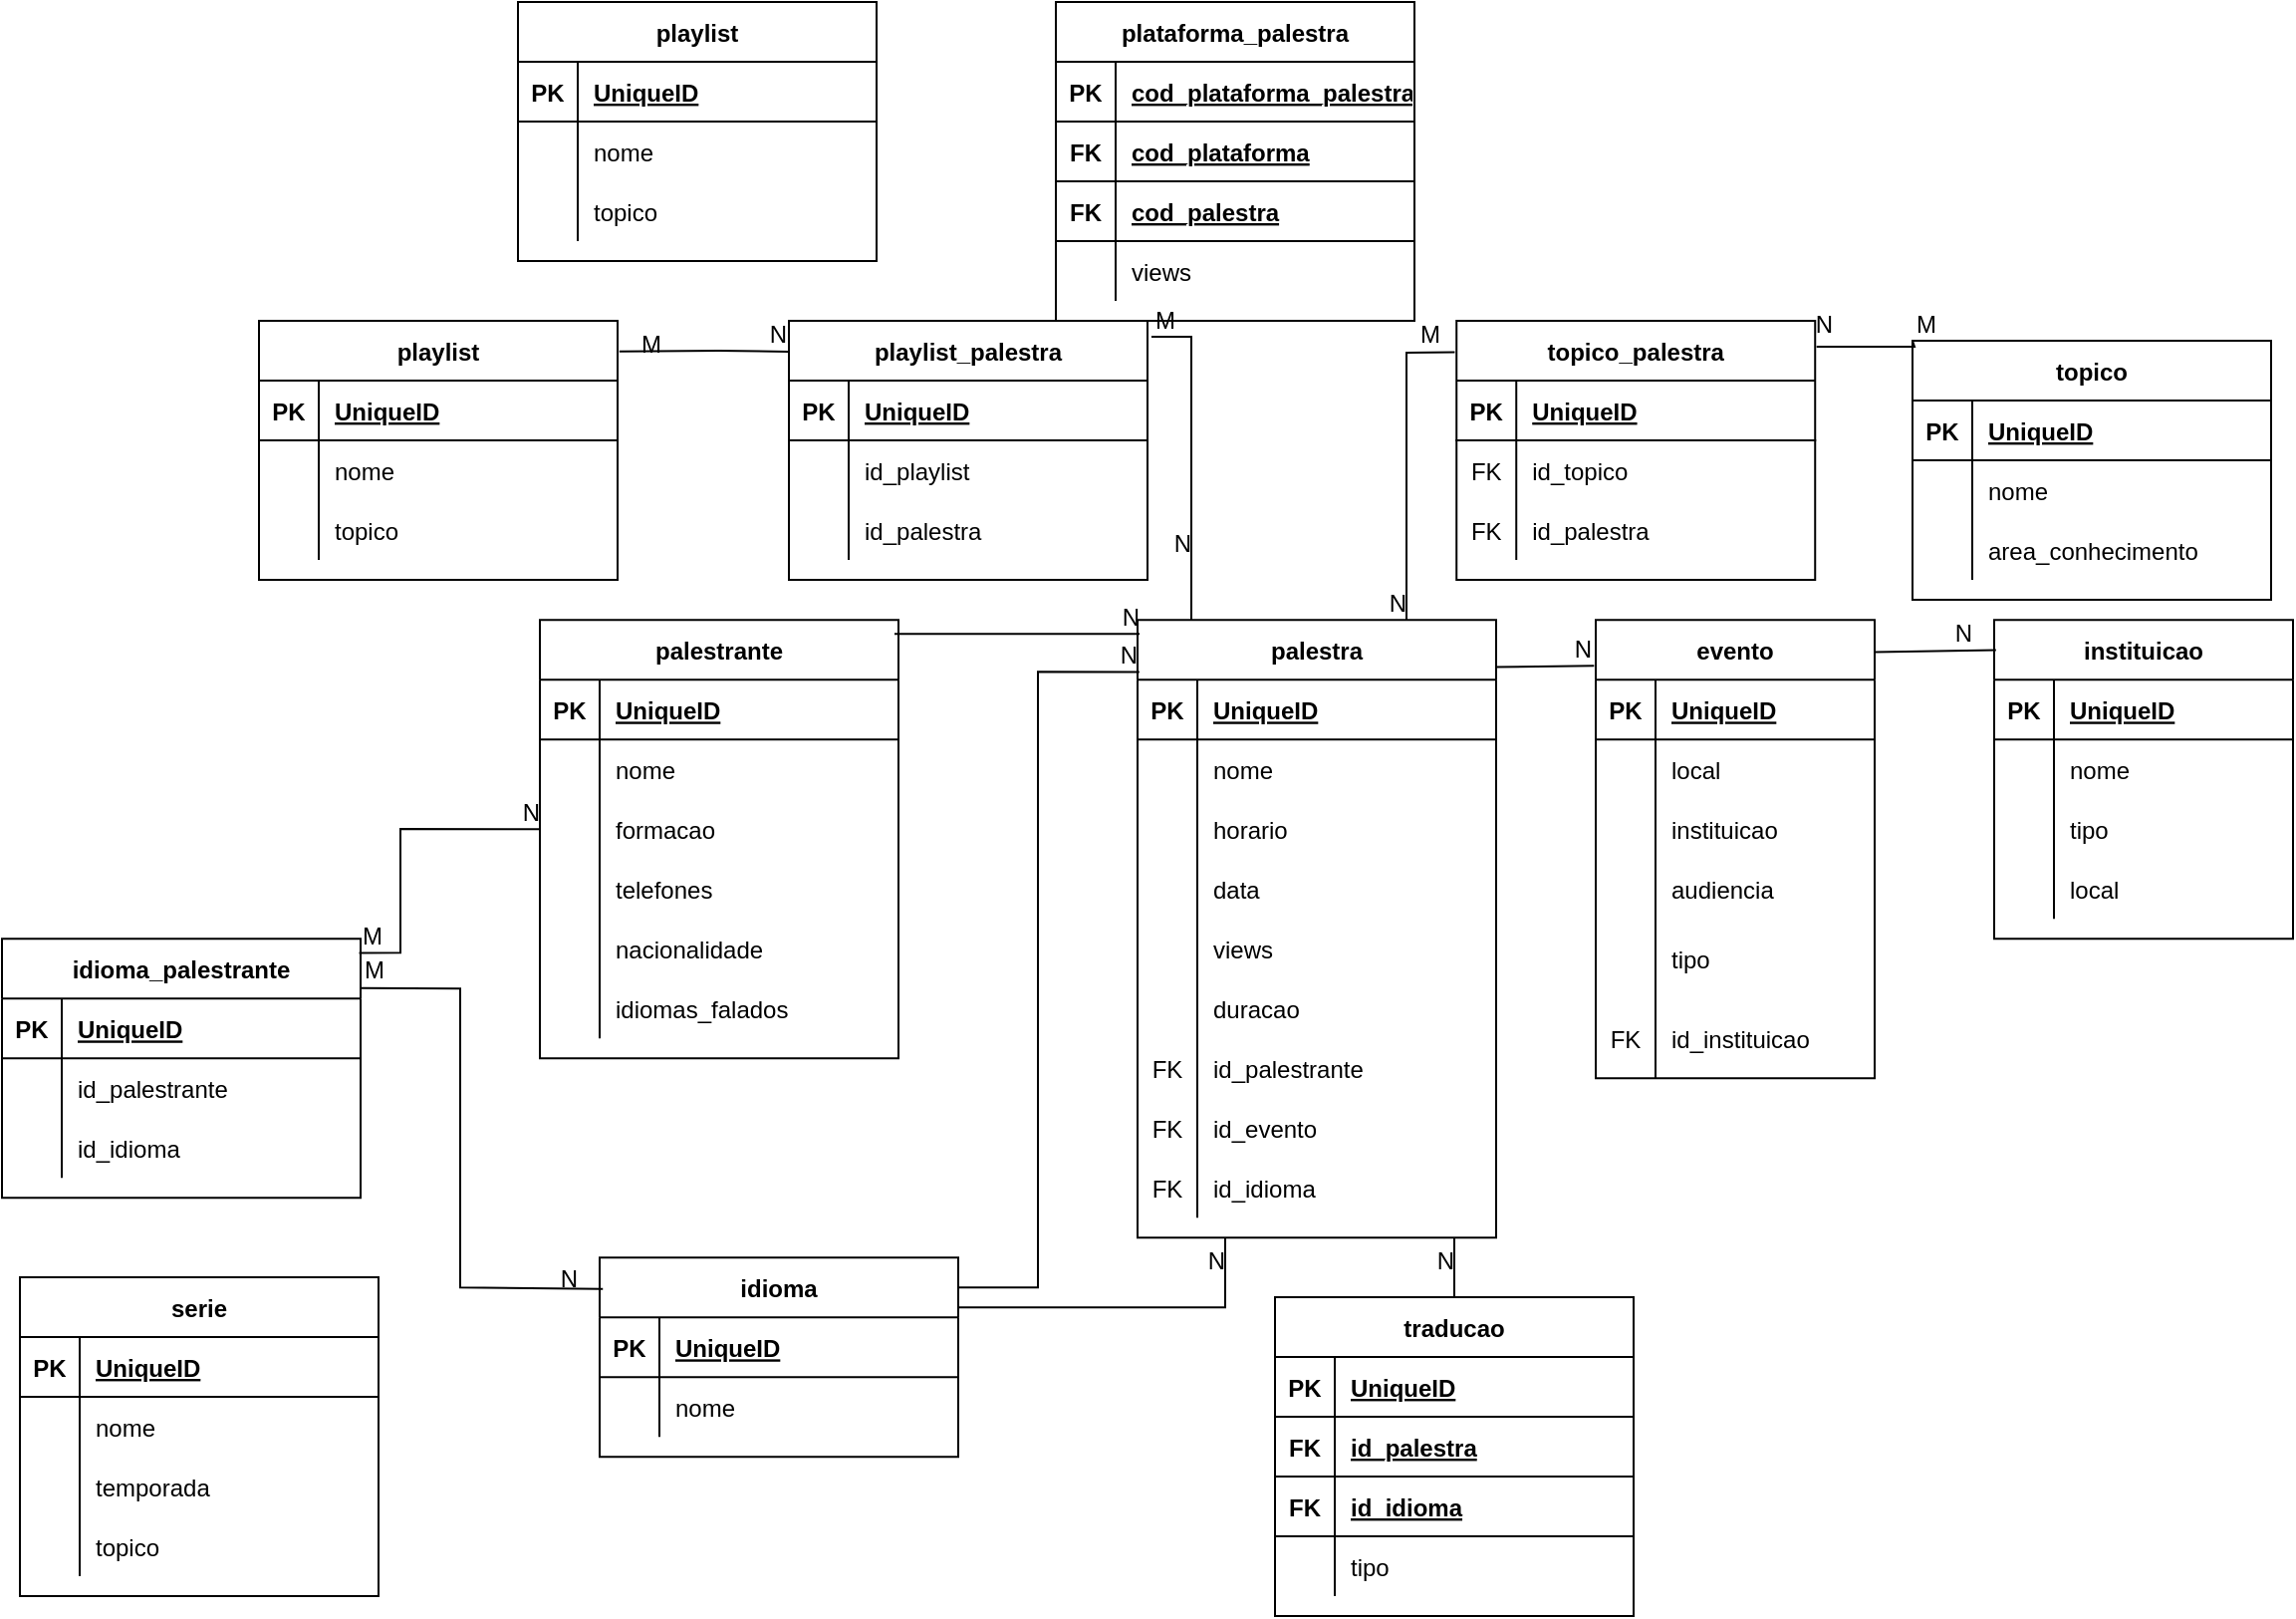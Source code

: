 <mxfile version="15.2.7" type="device"><diagram id="vSICmvWyacOrNx_VkCDZ" name="Página-1"><mxGraphModel dx="2422" dy="510" grid="1" gridSize="10" guides="1" tooltips="1" connect="1" arrows="1" fold="1" page="1" pageScale="1" pageWidth="1169" pageHeight="827" math="0" shadow="0"><root><mxCell id="0"/><mxCell id="1" parent="0"/><mxCell id="yqUSgSe2Fn3IE45t_WCM-1" value="palestra" style="shape=table;startSize=30;container=1;collapsible=1;childLayout=tableLayout;fixedRows=1;rowLines=0;fontStyle=1;align=center;resizeLast=1;" parent="1" vertex="1"><mxGeometry x="-589" y="310.18" width="180" height="310" as="geometry"/></mxCell><mxCell id="yqUSgSe2Fn3IE45t_WCM-2" value="" style="shape=partialRectangle;collapsible=0;dropTarget=0;pointerEvents=0;fillColor=none;top=0;left=0;bottom=1;right=0;points=[[0,0.5],[1,0.5]];portConstraint=eastwest;" parent="yqUSgSe2Fn3IE45t_WCM-1" vertex="1"><mxGeometry y="30" width="180" height="30" as="geometry"/></mxCell><mxCell id="yqUSgSe2Fn3IE45t_WCM-3" value="PK" style="shape=partialRectangle;connectable=0;fillColor=none;top=0;left=0;bottom=0;right=0;fontStyle=1;overflow=hidden;" parent="yqUSgSe2Fn3IE45t_WCM-2" vertex="1"><mxGeometry width="30" height="30" as="geometry"/></mxCell><mxCell id="yqUSgSe2Fn3IE45t_WCM-4" value="UniqueID" style="shape=partialRectangle;connectable=0;fillColor=none;top=0;left=0;bottom=0;right=0;align=left;spacingLeft=6;fontStyle=5;overflow=hidden;" parent="yqUSgSe2Fn3IE45t_WCM-2" vertex="1"><mxGeometry x="30" width="150" height="30" as="geometry"/></mxCell><mxCell id="yqUSgSe2Fn3IE45t_WCM-5" value="" style="shape=partialRectangle;collapsible=0;dropTarget=0;pointerEvents=0;fillColor=none;top=0;left=0;bottom=0;right=0;points=[[0,0.5],[1,0.5]];portConstraint=eastwest;" parent="yqUSgSe2Fn3IE45t_WCM-1" vertex="1"><mxGeometry y="60" width="180" height="30" as="geometry"/></mxCell><mxCell id="yqUSgSe2Fn3IE45t_WCM-6" value="" style="shape=partialRectangle;connectable=0;fillColor=none;top=0;left=0;bottom=0;right=0;editable=1;overflow=hidden;" parent="yqUSgSe2Fn3IE45t_WCM-5" vertex="1"><mxGeometry width="30" height="30" as="geometry"/></mxCell><mxCell id="yqUSgSe2Fn3IE45t_WCM-7" value="nome" style="shape=partialRectangle;connectable=0;fillColor=none;top=0;left=0;bottom=0;right=0;align=left;spacingLeft=6;overflow=hidden;" parent="yqUSgSe2Fn3IE45t_WCM-5" vertex="1"><mxGeometry x="30" width="150" height="30" as="geometry"/></mxCell><mxCell id="yqUSgSe2Fn3IE45t_WCM-8" value="" style="shape=partialRectangle;collapsible=0;dropTarget=0;pointerEvents=0;fillColor=none;top=0;left=0;bottom=0;right=0;points=[[0,0.5],[1,0.5]];portConstraint=eastwest;" parent="yqUSgSe2Fn3IE45t_WCM-1" vertex="1"><mxGeometry y="90" width="180" height="30" as="geometry"/></mxCell><mxCell id="yqUSgSe2Fn3IE45t_WCM-9" value="" style="shape=partialRectangle;connectable=0;fillColor=none;top=0;left=0;bottom=0;right=0;editable=1;overflow=hidden;" parent="yqUSgSe2Fn3IE45t_WCM-8" vertex="1"><mxGeometry width="30" height="30" as="geometry"/></mxCell><mxCell id="yqUSgSe2Fn3IE45t_WCM-10" value="horario" style="shape=partialRectangle;connectable=0;fillColor=none;top=0;left=0;bottom=0;right=0;align=left;spacingLeft=6;overflow=hidden;" parent="yqUSgSe2Fn3IE45t_WCM-8" vertex="1"><mxGeometry x="30" width="150" height="30" as="geometry"/></mxCell><mxCell id="yqUSgSe2Fn3IE45t_WCM-11" value="" style="shape=partialRectangle;collapsible=0;dropTarget=0;pointerEvents=0;fillColor=none;top=0;left=0;bottom=0;right=0;points=[[0,0.5],[1,0.5]];portConstraint=eastwest;" parent="yqUSgSe2Fn3IE45t_WCM-1" vertex="1"><mxGeometry y="120" width="180" height="30" as="geometry"/></mxCell><mxCell id="yqUSgSe2Fn3IE45t_WCM-12" value="" style="shape=partialRectangle;connectable=0;fillColor=none;top=0;left=0;bottom=0;right=0;editable=1;overflow=hidden;" parent="yqUSgSe2Fn3IE45t_WCM-11" vertex="1"><mxGeometry width="30" height="30" as="geometry"/></mxCell><mxCell id="yqUSgSe2Fn3IE45t_WCM-13" value="data" style="shape=partialRectangle;connectable=0;fillColor=none;top=0;left=0;bottom=0;right=0;align=left;spacingLeft=6;overflow=hidden;" parent="yqUSgSe2Fn3IE45t_WCM-11" vertex="1"><mxGeometry x="30" width="150" height="30" as="geometry"/></mxCell><mxCell id="yqUSgSe2Fn3IE45t_WCM-14" value="" style="shape=partialRectangle;collapsible=0;dropTarget=0;pointerEvents=0;fillColor=none;top=0;left=0;bottom=0;right=0;points=[[0,0.5],[1,0.5]];portConstraint=eastwest;" parent="yqUSgSe2Fn3IE45t_WCM-1" vertex="1"><mxGeometry y="150" width="180" height="30" as="geometry"/></mxCell><mxCell id="yqUSgSe2Fn3IE45t_WCM-15" value="" style="shape=partialRectangle;connectable=0;fillColor=none;top=0;left=0;bottom=0;right=0;editable=1;overflow=hidden;" parent="yqUSgSe2Fn3IE45t_WCM-14" vertex="1"><mxGeometry width="30" height="30" as="geometry"/></mxCell><mxCell id="yqUSgSe2Fn3IE45t_WCM-16" value="views" style="shape=partialRectangle;connectable=0;fillColor=none;top=0;left=0;bottom=0;right=0;align=left;spacingLeft=6;overflow=hidden;" parent="yqUSgSe2Fn3IE45t_WCM-14" vertex="1"><mxGeometry x="30" width="150" height="30" as="geometry"/></mxCell><mxCell id="yqUSgSe2Fn3IE45t_WCM-17" value="" style="shape=partialRectangle;collapsible=0;dropTarget=0;pointerEvents=0;fillColor=none;top=0;left=0;bottom=0;right=0;points=[[0,0.5],[1,0.5]];portConstraint=eastwest;" parent="yqUSgSe2Fn3IE45t_WCM-1" vertex="1"><mxGeometry y="180" width="180" height="30" as="geometry"/></mxCell><mxCell id="yqUSgSe2Fn3IE45t_WCM-18" value="" style="shape=partialRectangle;connectable=0;fillColor=none;top=0;left=0;bottom=0;right=0;editable=1;overflow=hidden;" parent="yqUSgSe2Fn3IE45t_WCM-17" vertex="1"><mxGeometry width="30" height="30" as="geometry"/></mxCell><mxCell id="yqUSgSe2Fn3IE45t_WCM-19" value="duracao" style="shape=partialRectangle;connectable=0;fillColor=none;top=0;left=0;bottom=0;right=0;align=left;spacingLeft=6;overflow=hidden;" parent="yqUSgSe2Fn3IE45t_WCM-17" vertex="1"><mxGeometry x="30" width="150" height="30" as="geometry"/></mxCell><mxCell id="yqUSgSe2Fn3IE45t_WCM-20" value="" style="shape=partialRectangle;collapsible=0;dropTarget=0;pointerEvents=0;fillColor=none;top=0;left=0;bottom=0;right=0;points=[[0,0.5],[1,0.5]];portConstraint=eastwest;" parent="yqUSgSe2Fn3IE45t_WCM-1" vertex="1"><mxGeometry y="210" width="180" height="30" as="geometry"/></mxCell><mxCell id="yqUSgSe2Fn3IE45t_WCM-21" value="FK" style="shape=partialRectangle;connectable=0;fillColor=none;top=0;left=0;bottom=0;right=0;editable=1;overflow=hidden;" parent="yqUSgSe2Fn3IE45t_WCM-20" vertex="1"><mxGeometry width="30" height="30" as="geometry"/></mxCell><mxCell id="yqUSgSe2Fn3IE45t_WCM-22" value="id_palestrante" style="shape=partialRectangle;connectable=0;fillColor=none;top=0;left=0;bottom=0;right=0;align=left;spacingLeft=6;overflow=hidden;" parent="yqUSgSe2Fn3IE45t_WCM-20" vertex="1"><mxGeometry x="30" width="150" height="30" as="geometry"/></mxCell><mxCell id="yqUSgSe2Fn3IE45t_WCM-228" value="" style="shape=partialRectangle;collapsible=0;dropTarget=0;pointerEvents=0;fillColor=none;top=0;left=0;bottom=0;right=0;points=[[0,0.5],[1,0.5]];portConstraint=eastwest;" parent="yqUSgSe2Fn3IE45t_WCM-1" vertex="1"><mxGeometry y="240" width="180" height="30" as="geometry"/></mxCell><mxCell id="yqUSgSe2Fn3IE45t_WCM-229" value="FK" style="shape=partialRectangle;connectable=0;fillColor=none;top=0;left=0;bottom=0;right=0;editable=1;overflow=hidden;" parent="yqUSgSe2Fn3IE45t_WCM-228" vertex="1"><mxGeometry width="30" height="30" as="geometry"/></mxCell><mxCell id="yqUSgSe2Fn3IE45t_WCM-230" value="id_evento" style="shape=partialRectangle;connectable=0;fillColor=none;top=0;left=0;bottom=0;right=0;align=left;spacingLeft=6;overflow=hidden;" parent="yqUSgSe2Fn3IE45t_WCM-228" vertex="1"><mxGeometry x="30" width="150" height="30" as="geometry"/></mxCell><mxCell id="yqUSgSe2Fn3IE45t_WCM-254" value="" style="shape=partialRectangle;collapsible=0;dropTarget=0;pointerEvents=0;fillColor=none;top=0;left=0;bottom=0;right=0;points=[[0,0.5],[1,0.5]];portConstraint=eastwest;" parent="yqUSgSe2Fn3IE45t_WCM-1" vertex="1"><mxGeometry y="270" width="180" height="30" as="geometry"/></mxCell><mxCell id="yqUSgSe2Fn3IE45t_WCM-255" value="FK" style="shape=partialRectangle;connectable=0;fillColor=none;top=0;left=0;bottom=0;right=0;editable=1;overflow=hidden;" parent="yqUSgSe2Fn3IE45t_WCM-254" vertex="1"><mxGeometry width="30" height="30" as="geometry"/></mxCell><mxCell id="yqUSgSe2Fn3IE45t_WCM-256" value="id_idioma" style="shape=partialRectangle;connectable=0;fillColor=none;top=0;left=0;bottom=0;right=0;align=left;spacingLeft=6;overflow=hidden;" parent="yqUSgSe2Fn3IE45t_WCM-254" vertex="1"><mxGeometry x="30" width="150" height="30" as="geometry"/></mxCell><mxCell id="yqUSgSe2Fn3IE45t_WCM-49" value="evento" style="shape=table;startSize=30;container=1;collapsible=1;childLayout=tableLayout;fixedRows=1;rowLines=0;fontStyle=1;align=center;resizeLast=1;" parent="1" vertex="1"><mxGeometry x="-359" y="310.18" width="140" height="230" as="geometry"/></mxCell><mxCell id="yqUSgSe2Fn3IE45t_WCM-50" value="" style="shape=partialRectangle;collapsible=0;dropTarget=0;pointerEvents=0;fillColor=none;top=0;left=0;bottom=1;right=0;points=[[0,0.5],[1,0.5]];portConstraint=eastwest;" parent="yqUSgSe2Fn3IE45t_WCM-49" vertex="1"><mxGeometry y="30" width="140" height="30" as="geometry"/></mxCell><mxCell id="yqUSgSe2Fn3IE45t_WCM-51" value="PK" style="shape=partialRectangle;connectable=0;fillColor=none;top=0;left=0;bottom=0;right=0;fontStyle=1;overflow=hidden;" parent="yqUSgSe2Fn3IE45t_WCM-50" vertex="1"><mxGeometry width="30" height="30" as="geometry"/></mxCell><mxCell id="yqUSgSe2Fn3IE45t_WCM-52" value="UniqueID" style="shape=partialRectangle;connectable=0;fillColor=none;top=0;left=0;bottom=0;right=0;align=left;spacingLeft=6;fontStyle=5;overflow=hidden;" parent="yqUSgSe2Fn3IE45t_WCM-50" vertex="1"><mxGeometry x="30" width="110" height="30" as="geometry"/></mxCell><mxCell id="yqUSgSe2Fn3IE45t_WCM-53" value="" style="shape=partialRectangle;collapsible=0;dropTarget=0;pointerEvents=0;fillColor=none;top=0;left=0;bottom=0;right=0;points=[[0,0.5],[1,0.5]];portConstraint=eastwest;" parent="yqUSgSe2Fn3IE45t_WCM-49" vertex="1"><mxGeometry y="60" width="140" height="30" as="geometry"/></mxCell><mxCell id="yqUSgSe2Fn3IE45t_WCM-54" value="" style="shape=partialRectangle;connectable=0;fillColor=none;top=0;left=0;bottom=0;right=0;editable=1;overflow=hidden;" parent="yqUSgSe2Fn3IE45t_WCM-53" vertex="1"><mxGeometry width="30" height="30" as="geometry"/></mxCell><mxCell id="yqUSgSe2Fn3IE45t_WCM-55" value="local" style="shape=partialRectangle;connectable=0;fillColor=none;top=0;left=0;bottom=0;right=0;align=left;spacingLeft=6;overflow=hidden;" parent="yqUSgSe2Fn3IE45t_WCM-53" vertex="1"><mxGeometry x="30" width="110" height="30" as="geometry"/></mxCell><mxCell id="yqUSgSe2Fn3IE45t_WCM-56" value="" style="shape=partialRectangle;collapsible=0;dropTarget=0;pointerEvents=0;fillColor=none;top=0;left=0;bottom=0;right=0;points=[[0,0.5],[1,0.5]];portConstraint=eastwest;" parent="yqUSgSe2Fn3IE45t_WCM-49" vertex="1"><mxGeometry y="90" width="140" height="30" as="geometry"/></mxCell><mxCell id="yqUSgSe2Fn3IE45t_WCM-57" value="" style="shape=partialRectangle;connectable=0;fillColor=none;top=0;left=0;bottom=0;right=0;editable=1;overflow=hidden;" parent="yqUSgSe2Fn3IE45t_WCM-56" vertex="1"><mxGeometry width="30" height="30" as="geometry"/></mxCell><mxCell id="yqUSgSe2Fn3IE45t_WCM-58" value="instituicao" style="shape=partialRectangle;connectable=0;fillColor=none;top=0;left=0;bottom=0;right=0;align=left;spacingLeft=6;overflow=hidden;" parent="yqUSgSe2Fn3IE45t_WCM-56" vertex="1"><mxGeometry x="30" width="110" height="30" as="geometry"/></mxCell><mxCell id="yqUSgSe2Fn3IE45t_WCM-59" value="" style="shape=partialRectangle;collapsible=0;dropTarget=0;pointerEvents=0;fillColor=none;top=0;left=0;bottom=0;right=0;points=[[0,0.5],[1,0.5]];portConstraint=eastwest;" parent="yqUSgSe2Fn3IE45t_WCM-49" vertex="1"><mxGeometry y="120" width="140" height="30" as="geometry"/></mxCell><mxCell id="yqUSgSe2Fn3IE45t_WCM-60" value="" style="shape=partialRectangle;connectable=0;fillColor=none;top=0;left=0;bottom=0;right=0;editable=1;overflow=hidden;" parent="yqUSgSe2Fn3IE45t_WCM-59" vertex="1"><mxGeometry width="30" height="30" as="geometry"/></mxCell><mxCell id="yqUSgSe2Fn3IE45t_WCM-61" value="audiencia" style="shape=partialRectangle;connectable=0;fillColor=none;top=0;left=0;bottom=0;right=0;align=left;spacingLeft=6;overflow=hidden;" parent="yqUSgSe2Fn3IE45t_WCM-59" vertex="1"><mxGeometry x="30" width="110" height="30" as="geometry"/></mxCell><mxCell id="yqUSgSe2Fn3IE45t_WCM-62" value="" style="shape=partialRectangle;collapsible=0;dropTarget=0;pointerEvents=0;fillColor=none;top=0;left=0;bottom=0;right=0;points=[[0,0.5],[1,0.5]];portConstraint=eastwest;" parent="yqUSgSe2Fn3IE45t_WCM-49" vertex="1"><mxGeometry y="150" width="140" height="40" as="geometry"/></mxCell><mxCell id="yqUSgSe2Fn3IE45t_WCM-63" value="" style="shape=partialRectangle;connectable=0;fillColor=none;top=0;left=0;bottom=0;right=0;editable=1;overflow=hidden;" parent="yqUSgSe2Fn3IE45t_WCM-62" vertex="1"><mxGeometry width="30" height="40" as="geometry"/></mxCell><mxCell id="yqUSgSe2Fn3IE45t_WCM-64" value="tipo" style="shape=partialRectangle;connectable=0;fillColor=none;top=0;left=0;bottom=0;right=0;align=left;spacingLeft=6;overflow=hidden;" parent="yqUSgSe2Fn3IE45t_WCM-62" vertex="1"><mxGeometry x="30" width="110" height="40" as="geometry"/></mxCell><mxCell id="yqUSgSe2Fn3IE45t_WCM-231" value="" style="shape=partialRectangle;collapsible=0;dropTarget=0;pointerEvents=0;fillColor=none;top=0;left=0;bottom=0;right=0;points=[[0,0.5],[1,0.5]];portConstraint=eastwest;" parent="yqUSgSe2Fn3IE45t_WCM-49" vertex="1"><mxGeometry y="190" width="140" height="40" as="geometry"/></mxCell><mxCell id="yqUSgSe2Fn3IE45t_WCM-232" value="FK" style="shape=partialRectangle;connectable=0;fillColor=none;top=0;left=0;bottom=0;right=0;editable=1;overflow=hidden;" parent="yqUSgSe2Fn3IE45t_WCM-231" vertex="1"><mxGeometry width="30" height="40" as="geometry"/></mxCell><mxCell id="yqUSgSe2Fn3IE45t_WCM-233" value="id_instituicao" style="shape=partialRectangle;connectable=0;fillColor=none;top=0;left=0;bottom=0;right=0;align=left;spacingLeft=6;overflow=hidden;" parent="yqUSgSe2Fn3IE45t_WCM-231" vertex="1"><mxGeometry x="30" width="110" height="40" as="geometry"/></mxCell><mxCell id="yqUSgSe2Fn3IE45t_WCM-71" value="instituicao" style="shape=table;startSize=30;container=1;collapsible=1;childLayout=tableLayout;fixedRows=1;rowLines=0;fontStyle=1;align=center;resizeLast=1;" parent="1" vertex="1"><mxGeometry x="-159" y="310.18" width="150" height="160" as="geometry"/></mxCell><mxCell id="yqUSgSe2Fn3IE45t_WCM-72" value="" style="shape=partialRectangle;collapsible=0;dropTarget=0;pointerEvents=0;fillColor=none;top=0;left=0;bottom=1;right=0;points=[[0,0.5],[1,0.5]];portConstraint=eastwest;" parent="yqUSgSe2Fn3IE45t_WCM-71" vertex="1"><mxGeometry y="30" width="150" height="30" as="geometry"/></mxCell><mxCell id="yqUSgSe2Fn3IE45t_WCM-73" value="PK" style="shape=partialRectangle;connectable=0;fillColor=none;top=0;left=0;bottom=0;right=0;fontStyle=1;overflow=hidden;" parent="yqUSgSe2Fn3IE45t_WCM-72" vertex="1"><mxGeometry width="30" height="30" as="geometry"/></mxCell><mxCell id="yqUSgSe2Fn3IE45t_WCM-74" value="UniqueID" style="shape=partialRectangle;connectable=0;fillColor=none;top=0;left=0;bottom=0;right=0;align=left;spacingLeft=6;fontStyle=5;overflow=hidden;" parent="yqUSgSe2Fn3IE45t_WCM-72" vertex="1"><mxGeometry x="30" width="120" height="30" as="geometry"/></mxCell><mxCell id="yqUSgSe2Fn3IE45t_WCM-75" value="" style="shape=partialRectangle;collapsible=0;dropTarget=0;pointerEvents=0;fillColor=none;top=0;left=0;bottom=0;right=0;points=[[0,0.5],[1,0.5]];portConstraint=eastwest;" parent="yqUSgSe2Fn3IE45t_WCM-71" vertex="1"><mxGeometry y="60" width="150" height="30" as="geometry"/></mxCell><mxCell id="yqUSgSe2Fn3IE45t_WCM-76" value="" style="shape=partialRectangle;connectable=0;fillColor=none;top=0;left=0;bottom=0;right=0;editable=1;overflow=hidden;" parent="yqUSgSe2Fn3IE45t_WCM-75" vertex="1"><mxGeometry width="30" height="30" as="geometry"/></mxCell><mxCell id="yqUSgSe2Fn3IE45t_WCM-77" value="nome" style="shape=partialRectangle;connectable=0;fillColor=none;top=0;left=0;bottom=0;right=0;align=left;spacingLeft=6;overflow=hidden;" parent="yqUSgSe2Fn3IE45t_WCM-75" vertex="1"><mxGeometry x="30" width="120" height="30" as="geometry"/></mxCell><mxCell id="yqUSgSe2Fn3IE45t_WCM-78" value="" style="shape=partialRectangle;collapsible=0;dropTarget=0;pointerEvents=0;fillColor=none;top=0;left=0;bottom=0;right=0;points=[[0,0.5],[1,0.5]];portConstraint=eastwest;" parent="yqUSgSe2Fn3IE45t_WCM-71" vertex="1"><mxGeometry y="90" width="150" height="30" as="geometry"/></mxCell><mxCell id="yqUSgSe2Fn3IE45t_WCM-79" value="" style="shape=partialRectangle;connectable=0;fillColor=none;top=0;left=0;bottom=0;right=0;editable=1;overflow=hidden;" parent="yqUSgSe2Fn3IE45t_WCM-78" vertex="1"><mxGeometry width="30" height="30" as="geometry"/></mxCell><mxCell id="yqUSgSe2Fn3IE45t_WCM-80" value="tipo" style="shape=partialRectangle;connectable=0;fillColor=none;top=0;left=0;bottom=0;right=0;align=left;spacingLeft=6;overflow=hidden;" parent="yqUSgSe2Fn3IE45t_WCM-78" vertex="1"><mxGeometry x="30" width="120" height="30" as="geometry"/></mxCell><mxCell id="yqUSgSe2Fn3IE45t_WCM-81" value="" style="shape=partialRectangle;collapsible=0;dropTarget=0;pointerEvents=0;fillColor=none;top=0;left=0;bottom=0;right=0;points=[[0,0.5],[1,0.5]];portConstraint=eastwest;" parent="yqUSgSe2Fn3IE45t_WCM-71" vertex="1"><mxGeometry y="120" width="150" height="30" as="geometry"/></mxCell><mxCell id="yqUSgSe2Fn3IE45t_WCM-82" value="" style="shape=partialRectangle;connectable=0;fillColor=none;top=0;left=0;bottom=0;right=0;editable=1;overflow=hidden;" parent="yqUSgSe2Fn3IE45t_WCM-81" vertex="1"><mxGeometry width="30" height="30" as="geometry"/></mxCell><mxCell id="yqUSgSe2Fn3IE45t_WCM-83" value="local" style="shape=partialRectangle;connectable=0;fillColor=none;top=0;left=0;bottom=0;right=0;align=left;spacingLeft=6;overflow=hidden;" parent="yqUSgSe2Fn3IE45t_WCM-81" vertex="1"><mxGeometry x="30" width="120" height="30" as="geometry"/></mxCell><mxCell id="yqUSgSe2Fn3IE45t_WCM-87" value="topico" style="shape=table;startSize=30;container=1;collapsible=1;childLayout=tableLayout;fixedRows=1;rowLines=0;fontStyle=1;align=center;resizeLast=1;" parent="1" vertex="1"><mxGeometry x="-200" y="170" width="180" height="130" as="geometry"/></mxCell><mxCell id="yqUSgSe2Fn3IE45t_WCM-88" value="" style="shape=partialRectangle;collapsible=0;dropTarget=0;pointerEvents=0;fillColor=none;top=0;left=0;bottom=1;right=0;points=[[0,0.5],[1,0.5]];portConstraint=eastwest;" parent="yqUSgSe2Fn3IE45t_WCM-87" vertex="1"><mxGeometry y="30" width="180" height="30" as="geometry"/></mxCell><mxCell id="yqUSgSe2Fn3IE45t_WCM-89" value="PK" style="shape=partialRectangle;connectable=0;fillColor=none;top=0;left=0;bottom=0;right=0;fontStyle=1;overflow=hidden;" parent="yqUSgSe2Fn3IE45t_WCM-88" vertex="1"><mxGeometry width="30" height="30" as="geometry"/></mxCell><mxCell id="yqUSgSe2Fn3IE45t_WCM-90" value="UniqueID" style="shape=partialRectangle;connectable=0;fillColor=none;top=0;left=0;bottom=0;right=0;align=left;spacingLeft=6;fontStyle=5;overflow=hidden;" parent="yqUSgSe2Fn3IE45t_WCM-88" vertex="1"><mxGeometry x="30" width="150" height="30" as="geometry"/></mxCell><mxCell id="yqUSgSe2Fn3IE45t_WCM-91" value="" style="shape=partialRectangle;collapsible=0;dropTarget=0;pointerEvents=0;fillColor=none;top=0;left=0;bottom=0;right=0;points=[[0,0.5],[1,0.5]];portConstraint=eastwest;" parent="yqUSgSe2Fn3IE45t_WCM-87" vertex="1"><mxGeometry y="60" width="180" height="30" as="geometry"/></mxCell><mxCell id="yqUSgSe2Fn3IE45t_WCM-92" value="" style="shape=partialRectangle;connectable=0;fillColor=none;top=0;left=0;bottom=0;right=0;editable=1;overflow=hidden;" parent="yqUSgSe2Fn3IE45t_WCM-91" vertex="1"><mxGeometry width="30" height="30" as="geometry"/></mxCell><mxCell id="yqUSgSe2Fn3IE45t_WCM-93" value="nome" style="shape=partialRectangle;connectable=0;fillColor=none;top=0;left=0;bottom=0;right=0;align=left;spacingLeft=6;overflow=hidden;" parent="yqUSgSe2Fn3IE45t_WCM-91" vertex="1"><mxGeometry x="30" width="150" height="30" as="geometry"/></mxCell><mxCell id="yqUSgSe2Fn3IE45t_WCM-94" value="" style="shape=partialRectangle;collapsible=0;dropTarget=0;pointerEvents=0;fillColor=none;top=0;left=0;bottom=0;right=0;points=[[0,0.5],[1,0.5]];portConstraint=eastwest;" parent="yqUSgSe2Fn3IE45t_WCM-87" vertex="1"><mxGeometry y="90" width="180" height="30" as="geometry"/></mxCell><mxCell id="yqUSgSe2Fn3IE45t_WCM-95" value="" style="shape=partialRectangle;connectable=0;fillColor=none;top=0;left=0;bottom=0;right=0;editable=1;overflow=hidden;" parent="yqUSgSe2Fn3IE45t_WCM-94" vertex="1"><mxGeometry width="30" height="30" as="geometry"/></mxCell><mxCell id="yqUSgSe2Fn3IE45t_WCM-96" value="area_conhecimento" style="shape=partialRectangle;connectable=0;fillColor=none;top=0;left=0;bottom=0;right=0;align=left;spacingLeft=6;overflow=hidden;" parent="yqUSgSe2Fn3IE45t_WCM-94" vertex="1"><mxGeometry x="30" width="150" height="30" as="geometry"/></mxCell><mxCell id="yqUSgSe2Fn3IE45t_WCM-100" value="idioma" style="shape=table;startSize=30;container=1;collapsible=1;childLayout=tableLayout;fixedRows=1;rowLines=0;fontStyle=1;align=center;resizeLast=1;" parent="1" vertex="1"><mxGeometry x="-859" y="630.18" width="180" height="100" as="geometry"/></mxCell><mxCell id="yqUSgSe2Fn3IE45t_WCM-101" value="" style="shape=partialRectangle;collapsible=0;dropTarget=0;pointerEvents=0;fillColor=none;top=0;left=0;bottom=1;right=0;points=[[0,0.5],[1,0.5]];portConstraint=eastwest;" parent="yqUSgSe2Fn3IE45t_WCM-100" vertex="1"><mxGeometry y="30" width="180" height="30" as="geometry"/></mxCell><mxCell id="yqUSgSe2Fn3IE45t_WCM-102" value="PK" style="shape=partialRectangle;connectable=0;fillColor=none;top=0;left=0;bottom=0;right=0;fontStyle=1;overflow=hidden;" parent="yqUSgSe2Fn3IE45t_WCM-101" vertex="1"><mxGeometry width="30" height="30" as="geometry"/></mxCell><mxCell id="yqUSgSe2Fn3IE45t_WCM-103" value="UniqueID" style="shape=partialRectangle;connectable=0;fillColor=none;top=0;left=0;bottom=0;right=0;align=left;spacingLeft=6;fontStyle=5;overflow=hidden;" parent="yqUSgSe2Fn3IE45t_WCM-101" vertex="1"><mxGeometry x="30" width="150" height="30" as="geometry"/></mxCell><mxCell id="yqUSgSe2Fn3IE45t_WCM-104" value="" style="shape=partialRectangle;collapsible=0;dropTarget=0;pointerEvents=0;fillColor=none;top=0;left=0;bottom=0;right=0;points=[[0,0.5],[1,0.5]];portConstraint=eastwest;" parent="yqUSgSe2Fn3IE45t_WCM-100" vertex="1"><mxGeometry y="60" width="180" height="30" as="geometry"/></mxCell><mxCell id="yqUSgSe2Fn3IE45t_WCM-105" value="" style="shape=partialRectangle;connectable=0;fillColor=none;top=0;left=0;bottom=0;right=0;editable=1;overflow=hidden;" parent="yqUSgSe2Fn3IE45t_WCM-104" vertex="1"><mxGeometry width="30" height="30" as="geometry"/></mxCell><mxCell id="yqUSgSe2Fn3IE45t_WCM-106" value="nome" style="shape=partialRectangle;connectable=0;fillColor=none;top=0;left=0;bottom=0;right=0;align=left;spacingLeft=6;overflow=hidden;" parent="yqUSgSe2Fn3IE45t_WCM-104" vertex="1"><mxGeometry x="30" width="150" height="30" as="geometry"/></mxCell><mxCell id="yqUSgSe2Fn3IE45t_WCM-110" value="palestrante" style="shape=table;startSize=30;container=1;collapsible=1;childLayout=tableLayout;fixedRows=1;rowLines=0;fontStyle=1;align=center;resizeLast=1;" parent="1" vertex="1"><mxGeometry x="-889" y="310.18" width="180" height="220" as="geometry"/></mxCell><mxCell id="yqUSgSe2Fn3IE45t_WCM-111" value="" style="shape=partialRectangle;collapsible=0;dropTarget=0;pointerEvents=0;fillColor=none;top=0;left=0;bottom=1;right=0;points=[[0,0.5],[1,0.5]];portConstraint=eastwest;" parent="yqUSgSe2Fn3IE45t_WCM-110" vertex="1"><mxGeometry y="30" width="180" height="30" as="geometry"/></mxCell><mxCell id="yqUSgSe2Fn3IE45t_WCM-112" value="PK" style="shape=partialRectangle;connectable=0;fillColor=none;top=0;left=0;bottom=0;right=0;fontStyle=1;overflow=hidden;" parent="yqUSgSe2Fn3IE45t_WCM-111" vertex="1"><mxGeometry width="30" height="30" as="geometry"/></mxCell><mxCell id="yqUSgSe2Fn3IE45t_WCM-113" value="UniqueID" style="shape=partialRectangle;connectable=0;fillColor=none;top=0;left=0;bottom=0;right=0;align=left;spacingLeft=6;fontStyle=5;overflow=hidden;" parent="yqUSgSe2Fn3IE45t_WCM-111" vertex="1"><mxGeometry x="30" width="150" height="30" as="geometry"/></mxCell><mxCell id="yqUSgSe2Fn3IE45t_WCM-114" value="" style="shape=partialRectangle;collapsible=0;dropTarget=0;pointerEvents=0;fillColor=none;top=0;left=0;bottom=0;right=0;points=[[0,0.5],[1,0.5]];portConstraint=eastwest;" parent="yqUSgSe2Fn3IE45t_WCM-110" vertex="1"><mxGeometry y="60" width="180" height="30" as="geometry"/></mxCell><mxCell id="yqUSgSe2Fn3IE45t_WCM-115" value="" style="shape=partialRectangle;connectable=0;fillColor=none;top=0;left=0;bottom=0;right=0;editable=1;overflow=hidden;" parent="yqUSgSe2Fn3IE45t_WCM-114" vertex="1"><mxGeometry width="30" height="30" as="geometry"/></mxCell><mxCell id="yqUSgSe2Fn3IE45t_WCM-116" value="nome" style="shape=partialRectangle;connectable=0;fillColor=none;top=0;left=0;bottom=0;right=0;align=left;spacingLeft=6;overflow=hidden;" parent="yqUSgSe2Fn3IE45t_WCM-114" vertex="1"><mxGeometry x="30" width="150" height="30" as="geometry"/></mxCell><mxCell id="yqUSgSe2Fn3IE45t_WCM-117" value="" style="shape=partialRectangle;collapsible=0;dropTarget=0;pointerEvents=0;fillColor=none;top=0;left=0;bottom=0;right=0;points=[[0,0.5],[1,0.5]];portConstraint=eastwest;" parent="yqUSgSe2Fn3IE45t_WCM-110" vertex="1"><mxGeometry y="90" width="180" height="30" as="geometry"/></mxCell><mxCell id="yqUSgSe2Fn3IE45t_WCM-118" value="" style="shape=partialRectangle;connectable=0;fillColor=none;top=0;left=0;bottom=0;right=0;editable=1;overflow=hidden;" parent="yqUSgSe2Fn3IE45t_WCM-117" vertex="1"><mxGeometry width="30" height="30" as="geometry"/></mxCell><mxCell id="yqUSgSe2Fn3IE45t_WCM-119" value="formacao" style="shape=partialRectangle;connectable=0;fillColor=none;top=0;left=0;bottom=0;right=0;align=left;spacingLeft=6;overflow=hidden;" parent="yqUSgSe2Fn3IE45t_WCM-117" vertex="1"><mxGeometry x="30" width="150" height="30" as="geometry"/></mxCell><mxCell id="yqUSgSe2Fn3IE45t_WCM-120" value="" style="shape=partialRectangle;collapsible=0;dropTarget=0;pointerEvents=0;fillColor=none;top=0;left=0;bottom=0;right=0;points=[[0,0.5],[1,0.5]];portConstraint=eastwest;" parent="yqUSgSe2Fn3IE45t_WCM-110" vertex="1"><mxGeometry y="120" width="180" height="30" as="geometry"/></mxCell><mxCell id="yqUSgSe2Fn3IE45t_WCM-121" value="" style="shape=partialRectangle;connectable=0;fillColor=none;top=0;left=0;bottom=0;right=0;editable=1;overflow=hidden;" parent="yqUSgSe2Fn3IE45t_WCM-120" vertex="1"><mxGeometry width="30" height="30" as="geometry"/></mxCell><mxCell id="yqUSgSe2Fn3IE45t_WCM-122" value="telefones" style="shape=partialRectangle;connectable=0;fillColor=none;top=0;left=0;bottom=0;right=0;align=left;spacingLeft=6;overflow=hidden;" parent="yqUSgSe2Fn3IE45t_WCM-120" vertex="1"><mxGeometry x="30" width="150" height="30" as="geometry"/></mxCell><mxCell id="yqUSgSe2Fn3IE45t_WCM-123" value="" style="shape=partialRectangle;collapsible=0;dropTarget=0;pointerEvents=0;fillColor=none;top=0;left=0;bottom=0;right=0;points=[[0,0.5],[1,0.5]];portConstraint=eastwest;" parent="yqUSgSe2Fn3IE45t_WCM-110" vertex="1"><mxGeometry y="150" width="180" height="30" as="geometry"/></mxCell><mxCell id="yqUSgSe2Fn3IE45t_WCM-124" value="" style="shape=partialRectangle;connectable=0;fillColor=none;top=0;left=0;bottom=0;right=0;editable=1;overflow=hidden;" parent="yqUSgSe2Fn3IE45t_WCM-123" vertex="1"><mxGeometry width="30" height="30" as="geometry"/></mxCell><mxCell id="yqUSgSe2Fn3IE45t_WCM-125" value="nacionalidade" style="shape=partialRectangle;connectable=0;fillColor=none;top=0;left=0;bottom=0;right=0;align=left;spacingLeft=6;overflow=hidden;" parent="yqUSgSe2Fn3IE45t_WCM-123" vertex="1"><mxGeometry x="30" width="150" height="30" as="geometry"/></mxCell><mxCell id="yqUSgSe2Fn3IE45t_WCM-126" value="" style="shape=partialRectangle;collapsible=0;dropTarget=0;pointerEvents=0;fillColor=none;top=0;left=0;bottom=0;right=0;points=[[0,0.5],[1,0.5]];portConstraint=eastwest;" parent="yqUSgSe2Fn3IE45t_WCM-110" vertex="1"><mxGeometry y="180" width="180" height="30" as="geometry"/></mxCell><mxCell id="yqUSgSe2Fn3IE45t_WCM-127" value="" style="shape=partialRectangle;connectable=0;fillColor=none;top=0;left=0;bottom=0;right=0;editable=1;overflow=hidden;" parent="yqUSgSe2Fn3IE45t_WCM-126" vertex="1"><mxGeometry width="30" height="30" as="geometry"/></mxCell><mxCell id="yqUSgSe2Fn3IE45t_WCM-128" value="idiomas_falados" style="shape=partialRectangle;connectable=0;fillColor=none;top=0;left=0;bottom=0;right=0;align=left;spacingLeft=6;overflow=hidden;" parent="yqUSgSe2Fn3IE45t_WCM-126" vertex="1"><mxGeometry x="30" width="150" height="30" as="geometry"/></mxCell><mxCell id="yqUSgSe2Fn3IE45t_WCM-132" value="playlist" style="shape=table;startSize=30;container=1;collapsible=1;childLayout=tableLayout;fixedRows=1;rowLines=0;fontStyle=1;align=center;resizeLast=1;" parent="1" vertex="1"><mxGeometry x="-1030" y="160" width="180" height="130" as="geometry"/></mxCell><mxCell id="yqUSgSe2Fn3IE45t_WCM-133" value="" style="shape=partialRectangle;collapsible=0;dropTarget=0;pointerEvents=0;fillColor=none;top=0;left=0;bottom=1;right=0;points=[[0,0.5],[1,0.5]];portConstraint=eastwest;" parent="yqUSgSe2Fn3IE45t_WCM-132" vertex="1"><mxGeometry y="30" width="180" height="30" as="geometry"/></mxCell><mxCell id="yqUSgSe2Fn3IE45t_WCM-134" value="PK" style="shape=partialRectangle;connectable=0;fillColor=none;top=0;left=0;bottom=0;right=0;fontStyle=1;overflow=hidden;" parent="yqUSgSe2Fn3IE45t_WCM-133" vertex="1"><mxGeometry width="30" height="30" as="geometry"/></mxCell><mxCell id="yqUSgSe2Fn3IE45t_WCM-135" value="UniqueID" style="shape=partialRectangle;connectable=0;fillColor=none;top=0;left=0;bottom=0;right=0;align=left;spacingLeft=6;fontStyle=5;overflow=hidden;" parent="yqUSgSe2Fn3IE45t_WCM-133" vertex="1"><mxGeometry x="30" width="150" height="30" as="geometry"/></mxCell><mxCell id="yqUSgSe2Fn3IE45t_WCM-153" value="" style="shape=partialRectangle;collapsible=0;dropTarget=0;pointerEvents=0;fillColor=none;top=0;left=0;bottom=0;right=0;points=[[0,0.5],[1,0.5]];portConstraint=eastwest;" parent="yqUSgSe2Fn3IE45t_WCM-132" vertex="1"><mxGeometry y="60" width="180" height="30" as="geometry"/></mxCell><mxCell id="yqUSgSe2Fn3IE45t_WCM-154" value="" style="shape=partialRectangle;connectable=0;fillColor=none;top=0;left=0;bottom=0;right=0;editable=1;overflow=hidden;" parent="yqUSgSe2Fn3IE45t_WCM-153" vertex="1"><mxGeometry width="30" height="30" as="geometry"/></mxCell><mxCell id="yqUSgSe2Fn3IE45t_WCM-155" value="nome" style="shape=partialRectangle;connectable=0;fillColor=none;top=0;left=0;bottom=0;right=0;align=left;spacingLeft=6;overflow=hidden;" parent="yqUSgSe2Fn3IE45t_WCM-153" vertex="1"><mxGeometry x="30" width="150" height="30" as="geometry"/></mxCell><mxCell id="yqUSgSe2Fn3IE45t_WCM-136" value="" style="shape=partialRectangle;collapsible=0;dropTarget=0;pointerEvents=0;fillColor=none;top=0;left=0;bottom=0;right=0;points=[[0,0.5],[1,0.5]];portConstraint=eastwest;" parent="yqUSgSe2Fn3IE45t_WCM-132" vertex="1"><mxGeometry y="90" width="180" height="30" as="geometry"/></mxCell><mxCell id="yqUSgSe2Fn3IE45t_WCM-137" value="" style="shape=partialRectangle;connectable=0;fillColor=none;top=0;left=0;bottom=0;right=0;editable=1;overflow=hidden;" parent="yqUSgSe2Fn3IE45t_WCM-136" vertex="1"><mxGeometry width="30" height="30" as="geometry"/></mxCell><mxCell id="yqUSgSe2Fn3IE45t_WCM-138" value="topico" style="shape=partialRectangle;connectable=0;fillColor=none;top=0;left=0;bottom=0;right=0;align=left;spacingLeft=6;overflow=hidden;" parent="yqUSgSe2Fn3IE45t_WCM-136" vertex="1"><mxGeometry x="30" width="150" height="30" as="geometry"/></mxCell><mxCell id="yqUSgSe2Fn3IE45t_WCM-139" value="serie" style="shape=table;startSize=30;container=1;collapsible=1;childLayout=tableLayout;fixedRows=1;rowLines=0;fontStyle=1;align=center;resizeLast=1;" parent="1" vertex="1"><mxGeometry x="-1150" y="640" width="180" height="160" as="geometry"/></mxCell><mxCell id="yqUSgSe2Fn3IE45t_WCM-140" value="" style="shape=partialRectangle;collapsible=0;dropTarget=0;pointerEvents=0;fillColor=none;top=0;left=0;bottom=1;right=0;points=[[0,0.5],[1,0.5]];portConstraint=eastwest;" parent="yqUSgSe2Fn3IE45t_WCM-139" vertex="1"><mxGeometry y="30" width="180" height="30" as="geometry"/></mxCell><mxCell id="yqUSgSe2Fn3IE45t_WCM-141" value="PK" style="shape=partialRectangle;connectable=0;fillColor=none;top=0;left=0;bottom=0;right=0;fontStyle=1;overflow=hidden;" parent="yqUSgSe2Fn3IE45t_WCM-140" vertex="1"><mxGeometry width="30" height="30" as="geometry"/></mxCell><mxCell id="yqUSgSe2Fn3IE45t_WCM-142" value="UniqueID" style="shape=partialRectangle;connectable=0;fillColor=none;top=0;left=0;bottom=0;right=0;align=left;spacingLeft=6;fontStyle=5;overflow=hidden;" parent="yqUSgSe2Fn3IE45t_WCM-140" vertex="1"><mxGeometry x="30" width="150" height="30" as="geometry"/></mxCell><mxCell id="yqUSgSe2Fn3IE45t_WCM-143" value="" style="shape=partialRectangle;collapsible=0;dropTarget=0;pointerEvents=0;fillColor=none;top=0;left=0;bottom=0;right=0;points=[[0,0.5],[1,0.5]];portConstraint=eastwest;" parent="yqUSgSe2Fn3IE45t_WCM-139" vertex="1"><mxGeometry y="60" width="180" height="30" as="geometry"/></mxCell><mxCell id="yqUSgSe2Fn3IE45t_WCM-144" value="" style="shape=partialRectangle;connectable=0;fillColor=none;top=0;left=0;bottom=0;right=0;editable=1;overflow=hidden;" parent="yqUSgSe2Fn3IE45t_WCM-143" vertex="1"><mxGeometry width="30" height="30" as="geometry"/></mxCell><mxCell id="yqUSgSe2Fn3IE45t_WCM-145" value="nome" style="shape=partialRectangle;connectable=0;fillColor=none;top=0;left=0;bottom=0;right=0;align=left;spacingLeft=6;overflow=hidden;" parent="yqUSgSe2Fn3IE45t_WCM-143" vertex="1"><mxGeometry x="30" width="150" height="30" as="geometry"/></mxCell><mxCell id="yqUSgSe2Fn3IE45t_WCM-161" value="" style="shape=partialRectangle;collapsible=0;dropTarget=0;pointerEvents=0;fillColor=none;top=0;left=0;bottom=0;right=0;points=[[0,0.5],[1,0.5]];portConstraint=eastwest;" parent="yqUSgSe2Fn3IE45t_WCM-139" vertex="1"><mxGeometry y="90" width="180" height="30" as="geometry"/></mxCell><mxCell id="yqUSgSe2Fn3IE45t_WCM-162" value="" style="shape=partialRectangle;connectable=0;fillColor=none;top=0;left=0;bottom=0;right=0;editable=1;overflow=hidden;" parent="yqUSgSe2Fn3IE45t_WCM-161" vertex="1"><mxGeometry width="30" height="30" as="geometry"/></mxCell><mxCell id="yqUSgSe2Fn3IE45t_WCM-163" value="temporada" style="shape=partialRectangle;connectable=0;fillColor=none;top=0;left=0;bottom=0;right=0;align=left;spacingLeft=6;overflow=hidden;" parent="yqUSgSe2Fn3IE45t_WCM-161" vertex="1"><mxGeometry x="30" width="150" height="30" as="geometry"/></mxCell><mxCell id="yqUSgSe2Fn3IE45t_WCM-164" value="" style="shape=partialRectangle;collapsible=0;dropTarget=0;pointerEvents=0;fillColor=none;top=0;left=0;bottom=0;right=0;points=[[0,0.5],[1,0.5]];portConstraint=eastwest;" parent="yqUSgSe2Fn3IE45t_WCM-139" vertex="1"><mxGeometry y="120" width="180" height="30" as="geometry"/></mxCell><mxCell id="yqUSgSe2Fn3IE45t_WCM-165" value="" style="shape=partialRectangle;connectable=0;fillColor=none;top=0;left=0;bottom=0;right=0;editable=1;overflow=hidden;" parent="yqUSgSe2Fn3IE45t_WCM-164" vertex="1"><mxGeometry width="30" height="30" as="geometry"/></mxCell><mxCell id="yqUSgSe2Fn3IE45t_WCM-166" value="topico" style="shape=partialRectangle;connectable=0;fillColor=none;top=0;left=0;bottom=0;right=0;align=left;spacingLeft=6;overflow=hidden;" parent="yqUSgSe2Fn3IE45t_WCM-164" vertex="1"><mxGeometry x="30" width="150" height="30" as="geometry"/></mxCell><mxCell id="yqUSgSe2Fn3IE45t_WCM-146" value="traducao" style="shape=table;startSize=30;container=1;collapsible=1;childLayout=tableLayout;fixedRows=1;rowLines=0;fontStyle=1;align=center;resizeLast=1;" parent="1" vertex="1"><mxGeometry x="-520" y="650.0" width="180" height="160" as="geometry"/></mxCell><mxCell id="yqUSgSe2Fn3IE45t_WCM-147" value="" style="shape=partialRectangle;collapsible=0;dropTarget=0;pointerEvents=0;fillColor=none;top=0;left=0;bottom=1;right=0;points=[[0,0.5],[1,0.5]];portConstraint=eastwest;" parent="yqUSgSe2Fn3IE45t_WCM-146" vertex="1"><mxGeometry y="30" width="180" height="30" as="geometry"/></mxCell><mxCell id="yqUSgSe2Fn3IE45t_WCM-148" value="PK" style="shape=partialRectangle;connectable=0;fillColor=none;top=0;left=0;bottom=0;right=0;fontStyle=1;overflow=hidden;" parent="yqUSgSe2Fn3IE45t_WCM-147" vertex="1"><mxGeometry width="30" height="30" as="geometry"/></mxCell><mxCell id="yqUSgSe2Fn3IE45t_WCM-149" value="UniqueID" style="shape=partialRectangle;connectable=0;fillColor=none;top=0;left=0;bottom=0;right=0;align=left;spacingLeft=6;fontStyle=5;overflow=hidden;" parent="yqUSgSe2Fn3IE45t_WCM-147" vertex="1"><mxGeometry x="30" width="150" height="30" as="geometry"/></mxCell><mxCell id="yqUSgSe2Fn3IE45t_WCM-263" value="" style="shape=partialRectangle;collapsible=0;dropTarget=0;pointerEvents=0;fillColor=none;top=0;left=0;bottom=1;right=0;points=[[0,0.5],[1,0.5]];portConstraint=eastwest;" parent="yqUSgSe2Fn3IE45t_WCM-146" vertex="1"><mxGeometry y="60" width="180" height="30" as="geometry"/></mxCell><mxCell id="yqUSgSe2Fn3IE45t_WCM-264" value="FK" style="shape=partialRectangle;connectable=0;fillColor=none;top=0;left=0;bottom=0;right=0;fontStyle=1;overflow=hidden;" parent="yqUSgSe2Fn3IE45t_WCM-263" vertex="1"><mxGeometry width="30" height="30" as="geometry"/></mxCell><mxCell id="yqUSgSe2Fn3IE45t_WCM-265" value="id_palestra" style="shape=partialRectangle;connectable=0;fillColor=none;top=0;left=0;bottom=0;right=0;align=left;spacingLeft=6;fontStyle=5;overflow=hidden;" parent="yqUSgSe2Fn3IE45t_WCM-263" vertex="1"><mxGeometry x="30" width="150" height="30" as="geometry"/></mxCell><mxCell id="yqUSgSe2Fn3IE45t_WCM-266" value="" style="shape=partialRectangle;collapsible=0;dropTarget=0;pointerEvents=0;fillColor=none;top=0;left=0;bottom=1;right=0;points=[[0,0.5],[1,0.5]];portConstraint=eastwest;" parent="yqUSgSe2Fn3IE45t_WCM-146" vertex="1"><mxGeometry y="90" width="180" height="30" as="geometry"/></mxCell><mxCell id="yqUSgSe2Fn3IE45t_WCM-267" value="FK" style="shape=partialRectangle;connectable=0;fillColor=none;top=0;left=0;bottom=0;right=0;fontStyle=1;overflow=hidden;" parent="yqUSgSe2Fn3IE45t_WCM-266" vertex="1"><mxGeometry width="30" height="30" as="geometry"/></mxCell><mxCell id="yqUSgSe2Fn3IE45t_WCM-268" value="id_idioma" style="shape=partialRectangle;connectable=0;fillColor=none;top=0;left=0;bottom=0;right=0;align=left;spacingLeft=6;fontStyle=5;overflow=hidden;" parent="yqUSgSe2Fn3IE45t_WCM-266" vertex="1"><mxGeometry x="30" width="150" height="30" as="geometry"/></mxCell><mxCell id="yqUSgSe2Fn3IE45t_WCM-150" value="" style="shape=partialRectangle;collapsible=0;dropTarget=0;pointerEvents=0;fillColor=none;top=0;left=0;bottom=0;right=0;points=[[0,0.5],[1,0.5]];portConstraint=eastwest;" parent="yqUSgSe2Fn3IE45t_WCM-146" vertex="1"><mxGeometry y="120" width="180" height="30" as="geometry"/></mxCell><mxCell id="yqUSgSe2Fn3IE45t_WCM-151" value="" style="shape=partialRectangle;connectable=0;fillColor=none;top=0;left=0;bottom=0;right=0;editable=1;overflow=hidden;" parent="yqUSgSe2Fn3IE45t_WCM-150" vertex="1"><mxGeometry width="30" height="30" as="geometry"/></mxCell><mxCell id="yqUSgSe2Fn3IE45t_WCM-152" value="tipo" style="shape=partialRectangle;connectable=0;fillColor=none;top=0;left=0;bottom=0;right=0;align=left;spacingLeft=6;overflow=hidden;" parent="yqUSgSe2Fn3IE45t_WCM-150" vertex="1"><mxGeometry x="30" width="150" height="30" as="geometry"/></mxCell><mxCell id="yqUSgSe2Fn3IE45t_WCM-173" value="" style="endArrow=none;html=1;rounded=0;" parent="1" edge="1"><mxGeometry relative="1" as="geometry"><mxPoint x="-711" y="317.18" as="sourcePoint"/><mxPoint x="-588" y="317.18" as="targetPoint"/></mxGeometry></mxCell><mxCell id="yqUSgSe2Fn3IE45t_WCM-174" value="N" style="resizable=0;html=1;align=right;verticalAlign=bottom;" parent="yqUSgSe2Fn3IE45t_WCM-173" connectable="0" vertex="1"><mxGeometry x="1" relative="1" as="geometry"/></mxCell><mxCell id="yqUSgSe2Fn3IE45t_WCM-177" value="" style="endArrow=none;html=1;rounded=0;exitX=0.997;exitY=0.076;exitDx=0;exitDy=0;exitPerimeter=0;entryX=-0.006;entryY=0.1;entryDx=0;entryDy=0;entryPerimeter=0;" parent="1" source="yqUSgSe2Fn3IE45t_WCM-1" target="yqUSgSe2Fn3IE45t_WCM-49" edge="1"><mxGeometry relative="1" as="geometry"><mxPoint x="-389" y="320.18" as="sourcePoint"/><mxPoint x="-306" y="313.18" as="targetPoint"/></mxGeometry></mxCell><mxCell id="yqUSgSe2Fn3IE45t_WCM-178" value="N" style="resizable=0;html=1;align=right;verticalAlign=bottom;" parent="yqUSgSe2Fn3IE45t_WCM-177" connectable="0" vertex="1"><mxGeometry x="1" relative="1" as="geometry"/></mxCell><mxCell id="yqUSgSe2Fn3IE45t_WCM-183" value="topico_palestra" style="shape=table;startSize=30;container=1;collapsible=1;childLayout=tableLayout;fixedRows=1;rowLines=0;fontStyle=1;align=center;resizeLast=1;" parent="1" vertex="1"><mxGeometry x="-428.88" y="160" width="180" height="130" as="geometry"/></mxCell><mxCell id="yqUSgSe2Fn3IE45t_WCM-184" value="" style="shape=partialRectangle;collapsible=0;dropTarget=0;pointerEvents=0;fillColor=none;top=0;left=0;bottom=1;right=0;points=[[0,0.5],[1,0.5]];portConstraint=eastwest;" parent="yqUSgSe2Fn3IE45t_WCM-183" vertex="1"><mxGeometry y="30" width="180" height="30" as="geometry"/></mxCell><mxCell id="yqUSgSe2Fn3IE45t_WCM-185" value="PK" style="shape=partialRectangle;connectable=0;fillColor=none;top=0;left=0;bottom=0;right=0;fontStyle=1;overflow=hidden;" parent="yqUSgSe2Fn3IE45t_WCM-184" vertex="1"><mxGeometry width="30" height="30" as="geometry"/></mxCell><mxCell id="yqUSgSe2Fn3IE45t_WCM-186" value="UniqueID" style="shape=partialRectangle;connectable=0;fillColor=none;top=0;left=0;bottom=0;right=0;align=left;spacingLeft=6;fontStyle=5;overflow=hidden;" parent="yqUSgSe2Fn3IE45t_WCM-184" vertex="1"><mxGeometry x="30" width="150" height="30" as="geometry"/></mxCell><mxCell id="yqUSgSe2Fn3IE45t_WCM-187" value="" style="shape=partialRectangle;collapsible=0;dropTarget=0;pointerEvents=0;fillColor=none;top=0;left=0;bottom=0;right=0;points=[[0,0.5],[1,0.5]];portConstraint=eastwest;" parent="yqUSgSe2Fn3IE45t_WCM-183" vertex="1"><mxGeometry y="60" width="180" height="30" as="geometry"/></mxCell><mxCell id="yqUSgSe2Fn3IE45t_WCM-188" value="FK" style="shape=partialRectangle;connectable=0;fillColor=none;top=0;left=0;bottom=0;right=0;editable=1;overflow=hidden;" parent="yqUSgSe2Fn3IE45t_WCM-187" vertex="1"><mxGeometry width="30" height="30" as="geometry"/></mxCell><mxCell id="yqUSgSe2Fn3IE45t_WCM-189" value="id_topico" style="shape=partialRectangle;connectable=0;fillColor=none;top=0;left=0;bottom=0;right=0;align=left;spacingLeft=6;overflow=hidden;" parent="yqUSgSe2Fn3IE45t_WCM-187" vertex="1"><mxGeometry x="30" width="150" height="30" as="geometry"/></mxCell><mxCell id="yqUSgSe2Fn3IE45t_WCM-190" value="" style="shape=partialRectangle;collapsible=0;dropTarget=0;pointerEvents=0;fillColor=none;top=0;left=0;bottom=0;right=0;points=[[0,0.5],[1,0.5]];portConstraint=eastwest;" parent="yqUSgSe2Fn3IE45t_WCM-183" vertex="1"><mxGeometry y="90" width="180" height="30" as="geometry"/></mxCell><mxCell id="yqUSgSe2Fn3IE45t_WCM-191" value="FK" style="shape=partialRectangle;connectable=0;fillColor=none;top=0;left=0;bottom=0;right=0;editable=1;overflow=hidden;" parent="yqUSgSe2Fn3IE45t_WCM-190" vertex="1"><mxGeometry width="30" height="30" as="geometry"/></mxCell><mxCell id="yqUSgSe2Fn3IE45t_WCM-192" value="id_palestra" style="shape=partialRectangle;connectable=0;fillColor=none;top=0;left=0;bottom=0;right=0;align=left;spacingLeft=6;overflow=hidden;" parent="yqUSgSe2Fn3IE45t_WCM-190" vertex="1"><mxGeometry x="30" width="150" height="30" as="geometry"/></mxCell><mxCell id="yqUSgSe2Fn3IE45t_WCM-206" value="playlist_palestra" style="shape=table;startSize=30;container=1;collapsible=1;childLayout=tableLayout;fixedRows=1;rowLines=0;fontStyle=1;align=center;resizeLast=1;" parent="1" vertex="1"><mxGeometry x="-764" y="160" width="180" height="130" as="geometry"/></mxCell><mxCell id="yqUSgSe2Fn3IE45t_WCM-207" value="" style="shape=partialRectangle;collapsible=0;dropTarget=0;pointerEvents=0;fillColor=none;top=0;left=0;bottom=1;right=0;points=[[0,0.5],[1,0.5]];portConstraint=eastwest;" parent="yqUSgSe2Fn3IE45t_WCM-206" vertex="1"><mxGeometry y="30" width="180" height="30" as="geometry"/></mxCell><mxCell id="yqUSgSe2Fn3IE45t_WCM-208" value="PK" style="shape=partialRectangle;connectable=0;fillColor=none;top=0;left=0;bottom=0;right=0;fontStyle=1;overflow=hidden;" parent="yqUSgSe2Fn3IE45t_WCM-207" vertex="1"><mxGeometry width="30" height="30" as="geometry"/></mxCell><mxCell id="yqUSgSe2Fn3IE45t_WCM-209" value="UniqueID" style="shape=partialRectangle;connectable=0;fillColor=none;top=0;left=0;bottom=0;right=0;align=left;spacingLeft=6;fontStyle=5;overflow=hidden;" parent="yqUSgSe2Fn3IE45t_WCM-207" vertex="1"><mxGeometry x="30" width="150" height="30" as="geometry"/></mxCell><mxCell id="yqUSgSe2Fn3IE45t_WCM-210" value="" style="shape=partialRectangle;collapsible=0;dropTarget=0;pointerEvents=0;fillColor=none;top=0;left=0;bottom=0;right=0;points=[[0,0.5],[1,0.5]];portConstraint=eastwest;" parent="yqUSgSe2Fn3IE45t_WCM-206" vertex="1"><mxGeometry y="60" width="180" height="30" as="geometry"/></mxCell><mxCell id="yqUSgSe2Fn3IE45t_WCM-211" value="" style="shape=partialRectangle;connectable=0;fillColor=none;top=0;left=0;bottom=0;right=0;editable=1;overflow=hidden;" parent="yqUSgSe2Fn3IE45t_WCM-210" vertex="1"><mxGeometry width="30" height="30" as="geometry"/></mxCell><mxCell id="yqUSgSe2Fn3IE45t_WCM-212" value="id_playlist" style="shape=partialRectangle;connectable=0;fillColor=none;top=0;left=0;bottom=0;right=0;align=left;spacingLeft=6;overflow=hidden;" parent="yqUSgSe2Fn3IE45t_WCM-210" vertex="1"><mxGeometry x="30" width="150" height="30" as="geometry"/></mxCell><mxCell id="yqUSgSe2Fn3IE45t_WCM-213" value="" style="shape=partialRectangle;collapsible=0;dropTarget=0;pointerEvents=0;fillColor=none;top=0;left=0;bottom=0;right=0;points=[[0,0.5],[1,0.5]];portConstraint=eastwest;" parent="yqUSgSe2Fn3IE45t_WCM-206" vertex="1"><mxGeometry y="90" width="180" height="30" as="geometry"/></mxCell><mxCell id="yqUSgSe2Fn3IE45t_WCM-214" value="" style="shape=partialRectangle;connectable=0;fillColor=none;top=0;left=0;bottom=0;right=0;editable=1;overflow=hidden;" parent="yqUSgSe2Fn3IE45t_WCM-213" vertex="1"><mxGeometry width="30" height="30" as="geometry"/></mxCell><mxCell id="yqUSgSe2Fn3IE45t_WCM-215" value="id_palestra" style="shape=partialRectangle;connectable=0;fillColor=none;top=0;left=0;bottom=0;right=0;align=left;spacingLeft=6;overflow=hidden;" parent="yqUSgSe2Fn3IE45t_WCM-213" vertex="1"><mxGeometry x="30" width="150" height="30" as="geometry"/></mxCell><mxCell id="yqUSgSe2Fn3IE45t_WCM-216" value="" style="endArrow=none;html=1;rounded=0;entryX=-0.002;entryY=0.119;entryDx=0;entryDy=0;entryPerimeter=0;exitX=1.005;exitY=0.118;exitDx=0;exitDy=0;exitPerimeter=0;" parent="1" source="yqUSgSe2Fn3IE45t_WCM-132" target="yqUSgSe2Fn3IE45t_WCM-206" edge="1"><mxGeometry relative="1" as="geometry"><mxPoint x="-769" y="20" as="sourcePoint"/><mxPoint x="-789" y="220" as="targetPoint"/><Array as="points"><mxPoint x="-799" y="175"/></Array></mxGeometry></mxCell><mxCell id="yqUSgSe2Fn3IE45t_WCM-217" value="M" style="resizable=0;html=1;align=left;verticalAlign=bottom;" parent="yqUSgSe2Fn3IE45t_WCM-216" connectable="0" vertex="1"><mxGeometry x="-1" relative="1" as="geometry"><mxPoint x="9" y="5" as="offset"/></mxGeometry></mxCell><mxCell id="yqUSgSe2Fn3IE45t_WCM-218" value="N" style="resizable=0;html=1;align=right;verticalAlign=bottom;" parent="yqUSgSe2Fn3IE45t_WCM-216" connectable="0" vertex="1"><mxGeometry x="1" relative="1" as="geometry"/></mxCell><mxCell id="yqUSgSe2Fn3IE45t_WCM-219" value="" style="endArrow=none;html=1;rounded=0;exitX=1.011;exitY=0.062;exitDx=0;exitDy=0;exitPerimeter=0;" parent="1" source="yqUSgSe2Fn3IE45t_WCM-206" edge="1"><mxGeometry relative="1" as="geometry"><mxPoint x="-562" y="260" as="sourcePoint"/><mxPoint x="-562" y="310" as="targetPoint"/><Array as="points"><mxPoint x="-562" y="168"/></Array></mxGeometry></mxCell><mxCell id="yqUSgSe2Fn3IE45t_WCM-220" value="M" style="resizable=0;html=1;align=left;verticalAlign=bottom;" parent="yqUSgSe2Fn3IE45t_WCM-219" connectable="0" vertex="1"><mxGeometry x="-1" relative="1" as="geometry"/></mxCell><mxCell id="yqUSgSe2Fn3IE45t_WCM-221" value="N" style="resizable=0;html=1;align=right;verticalAlign=bottom;" parent="yqUSgSe2Fn3IE45t_WCM-219" connectable="0" vertex="1"><mxGeometry x="1" relative="1" as="geometry"><mxPoint y="-29" as="offset"/></mxGeometry></mxCell><mxCell id="yqUSgSe2Fn3IE45t_WCM-222" value="" style="endArrow=none;html=1;rounded=0;exitX=0;exitY=0;exitDx=0;exitDy=0;entryX=1.004;entryY=0.1;entryDx=0;entryDy=0;entryPerimeter=0;" parent="1" source="yqUSgSe2Fn3IE45t_WCM-87" target="yqUSgSe2Fn3IE45t_WCM-183" edge="1"><mxGeometry relative="1" as="geometry"><mxPoint x="-219" y="120" as="sourcePoint"/><mxPoint x="-252" y="220" as="targetPoint"/><Array as="points"><mxPoint x="-199" y="173"/></Array></mxGeometry></mxCell><mxCell id="yqUSgSe2Fn3IE45t_WCM-223" value="M" style="resizable=0;html=1;align=left;verticalAlign=bottom;" parent="yqUSgSe2Fn3IE45t_WCM-222" connectable="0" vertex="1"><mxGeometry x="-1" relative="1" as="geometry"/></mxCell><mxCell id="yqUSgSe2Fn3IE45t_WCM-224" value="N" style="resizable=0;html=1;align=right;verticalAlign=bottom;" parent="yqUSgSe2Fn3IE45t_WCM-222" connectable="0" vertex="1"><mxGeometry x="1" relative="1" as="geometry"><mxPoint x="9" y="-3" as="offset"/></mxGeometry></mxCell><mxCell id="yqUSgSe2Fn3IE45t_WCM-225" value="" style="endArrow=none;html=1;rounded=0;entryX=0.75;entryY=0;entryDx=0;entryDy=0;exitX=-0.005;exitY=0.121;exitDx=0;exitDy=0;exitPerimeter=0;" parent="1" source="yqUSgSe2Fn3IE45t_WCM-183" target="yqUSgSe2Fn3IE45t_WCM-1" edge="1"><mxGeometry relative="1" as="geometry"><mxPoint x="-454" y="210" as="sourcePoint"/><mxPoint x="-309" y="370" as="targetPoint"/><Array as="points"><mxPoint x="-454" y="176"/></Array></mxGeometry></mxCell><mxCell id="yqUSgSe2Fn3IE45t_WCM-226" value="M" style="resizable=0;html=1;align=left;verticalAlign=bottom;" parent="yqUSgSe2Fn3IE45t_WCM-225" connectable="0" vertex="1"><mxGeometry x="-1" relative="1" as="geometry"><mxPoint x="-19" as="offset"/></mxGeometry></mxCell><mxCell id="yqUSgSe2Fn3IE45t_WCM-227" value="N" style="resizable=0;html=1;align=right;verticalAlign=bottom;" parent="yqUSgSe2Fn3IE45t_WCM-225" connectable="0" vertex="1"><mxGeometry x="1" relative="1" as="geometry"/></mxCell><mxCell id="yqUSgSe2Fn3IE45t_WCM-234" value="idioma_palestrante" style="shape=table;startSize=30;container=1;collapsible=1;childLayout=tableLayout;fixedRows=1;rowLines=0;fontStyle=1;align=center;resizeLast=1;" parent="1" vertex="1"><mxGeometry x="-1159" y="470.18" width="180" height="130" as="geometry"/></mxCell><mxCell id="yqUSgSe2Fn3IE45t_WCM-235" value="" style="shape=partialRectangle;collapsible=0;dropTarget=0;pointerEvents=0;fillColor=none;top=0;left=0;bottom=1;right=0;points=[[0,0.5],[1,0.5]];portConstraint=eastwest;" parent="yqUSgSe2Fn3IE45t_WCM-234" vertex="1"><mxGeometry y="30" width="180" height="30" as="geometry"/></mxCell><mxCell id="yqUSgSe2Fn3IE45t_WCM-236" value="PK" style="shape=partialRectangle;connectable=0;fillColor=none;top=0;left=0;bottom=0;right=0;fontStyle=1;overflow=hidden;" parent="yqUSgSe2Fn3IE45t_WCM-235" vertex="1"><mxGeometry width="30" height="30" as="geometry"/></mxCell><mxCell id="yqUSgSe2Fn3IE45t_WCM-237" value="UniqueID" style="shape=partialRectangle;connectable=0;fillColor=none;top=0;left=0;bottom=0;right=0;align=left;spacingLeft=6;fontStyle=5;overflow=hidden;" parent="yqUSgSe2Fn3IE45t_WCM-235" vertex="1"><mxGeometry x="30" width="150" height="30" as="geometry"/></mxCell><mxCell id="yqUSgSe2Fn3IE45t_WCM-249" value="" style="shape=partialRectangle;collapsible=0;dropTarget=0;pointerEvents=0;fillColor=none;top=0;left=0;bottom=0;right=0;points=[[0,0.5],[1,0.5]];portConstraint=eastwest;" parent="yqUSgSe2Fn3IE45t_WCM-234" vertex="1"><mxGeometry y="60" width="180" height="30" as="geometry"/></mxCell><mxCell id="yqUSgSe2Fn3IE45t_WCM-250" value="" style="shape=partialRectangle;connectable=0;fillColor=none;top=0;left=0;bottom=0;right=0;editable=1;overflow=hidden;" parent="yqUSgSe2Fn3IE45t_WCM-249" vertex="1"><mxGeometry width="30" height="30" as="geometry"/></mxCell><mxCell id="yqUSgSe2Fn3IE45t_WCM-251" value="id_palestrante" style="shape=partialRectangle;connectable=0;fillColor=none;top=0;left=0;bottom=0;right=0;align=left;spacingLeft=6;overflow=hidden;" parent="yqUSgSe2Fn3IE45t_WCM-249" vertex="1"><mxGeometry x="30" width="150" height="30" as="geometry"/></mxCell><mxCell id="yqUSgSe2Fn3IE45t_WCM-238" value="" style="shape=partialRectangle;collapsible=0;dropTarget=0;pointerEvents=0;fillColor=none;top=0;left=0;bottom=0;right=0;points=[[0,0.5],[1,0.5]];portConstraint=eastwest;" parent="yqUSgSe2Fn3IE45t_WCM-234" vertex="1"><mxGeometry y="90" width="180" height="30" as="geometry"/></mxCell><mxCell id="yqUSgSe2Fn3IE45t_WCM-239" value="" style="shape=partialRectangle;connectable=0;fillColor=none;top=0;left=0;bottom=0;right=0;editable=1;overflow=hidden;" parent="yqUSgSe2Fn3IE45t_WCM-238" vertex="1"><mxGeometry width="30" height="30" as="geometry"/></mxCell><mxCell id="yqUSgSe2Fn3IE45t_WCM-240" value="id_idioma" style="shape=partialRectangle;connectable=0;fillColor=none;top=0;left=0;bottom=0;right=0;align=left;spacingLeft=6;overflow=hidden;" parent="yqUSgSe2Fn3IE45t_WCM-238" vertex="1"><mxGeometry x="30" width="150" height="30" as="geometry"/></mxCell><mxCell id="yqUSgSe2Fn3IE45t_WCM-241" value="" style="endArrow=none;html=1;rounded=0;entryX=0.009;entryY=0.157;entryDx=0;entryDy=0;entryPerimeter=0;exitX=1;exitY=0.19;exitDx=0;exitDy=0;exitPerimeter=0;" parent="1" source="yqUSgSe2Fn3IE45t_WCM-234" target="yqUSgSe2Fn3IE45t_WCM-100" edge="1"><mxGeometry relative="1" as="geometry"><mxPoint x="-1009" y="490.18" as="sourcePoint"/><mxPoint x="-849" y="580.18" as="targetPoint"/><Array as="points"><mxPoint x="-929" y="495.18"/><mxPoint x="-929" y="645.18"/></Array></mxGeometry></mxCell><mxCell id="yqUSgSe2Fn3IE45t_WCM-242" value="M" style="resizable=0;html=1;align=left;verticalAlign=bottom;" parent="yqUSgSe2Fn3IE45t_WCM-241" connectable="0" vertex="1"><mxGeometry x="-1" relative="1" as="geometry"/></mxCell><mxCell id="yqUSgSe2Fn3IE45t_WCM-243" value="N" style="resizable=0;html=1;align=right;verticalAlign=bottom;" parent="yqUSgSe2Fn3IE45t_WCM-241" connectable="0" vertex="1"><mxGeometry x="1" relative="1" as="geometry"><mxPoint x="-12" y="4" as="offset"/></mxGeometry></mxCell><mxCell id="yqUSgSe2Fn3IE45t_WCM-244" value="" style="endArrow=none;html=1;rounded=0;entryX=0;entryY=0.5;entryDx=0;entryDy=0;exitX=0.996;exitY=0.054;exitDx=0;exitDy=0;exitPerimeter=0;" parent="1" source="yqUSgSe2Fn3IE45t_WCM-234" target="yqUSgSe2Fn3IE45t_WCM-117" edge="1"><mxGeometry relative="1" as="geometry"><mxPoint x="-1039" y="460.18" as="sourcePoint"/><mxPoint x="-939" y="409.59" as="targetPoint"/><Array as="points"><mxPoint x="-959" y="477.18"/><mxPoint x="-959" y="415"/></Array></mxGeometry></mxCell><mxCell id="yqUSgSe2Fn3IE45t_WCM-245" value="M" style="resizable=0;html=1;align=left;verticalAlign=bottom;" parent="yqUSgSe2Fn3IE45t_WCM-244" connectable="0" vertex="1"><mxGeometry x="-1" relative="1" as="geometry"/></mxCell><mxCell id="yqUSgSe2Fn3IE45t_WCM-246" value="N" style="resizable=0;html=1;align=right;verticalAlign=bottom;" parent="yqUSgSe2Fn3IE45t_WCM-244" connectable="0" vertex="1"><mxGeometry x="1" relative="1" as="geometry"/></mxCell><mxCell id="yqUSgSe2Fn3IE45t_WCM-247" value="" style="endArrow=none;html=1;rounded=0;entryX=0.005;entryY=-0.129;entryDx=0;entryDy=0;entryPerimeter=0;" parent="1" target="yqUSgSe2Fn3IE45t_WCM-2" edge="1"><mxGeometry relative="1" as="geometry"><mxPoint x="-679" y="645.18" as="sourcePoint"/><mxPoint x="-635" y="590.18" as="targetPoint"/><Array as="points"><mxPoint x="-639" y="645.18"/><mxPoint x="-639" y="336.18"/></Array></mxGeometry></mxCell><mxCell id="yqUSgSe2Fn3IE45t_WCM-248" value="N" style="resizable=0;html=1;align=right;verticalAlign=bottom;" parent="yqUSgSe2Fn3IE45t_WCM-247" connectable="0" vertex="1"><mxGeometry x="1" relative="1" as="geometry"/></mxCell><mxCell id="yqUSgSe2Fn3IE45t_WCM-257" value="" style="endArrow=none;html=1;rounded=0;entryX=0.006;entryY=0.094;entryDx=0;entryDy=0;entryPerimeter=0;exitX=1;exitY=0.07;exitDx=0;exitDy=0;exitPerimeter=0;" parent="1" source="yqUSgSe2Fn3IE45t_WCM-49" target="yqUSgSe2Fn3IE45t_WCM-71" edge="1"><mxGeometry relative="1" as="geometry"><mxPoint x="-131" y="325.18" as="sourcePoint"/><mxPoint x="-78" y="325.18" as="targetPoint"/></mxGeometry></mxCell><mxCell id="yqUSgSe2Fn3IE45t_WCM-258" value="N" style="resizable=0;html=1;align=right;verticalAlign=bottom;" parent="yqUSgSe2Fn3IE45t_WCM-257" connectable="0" vertex="1"><mxGeometry x="1" relative="1" as="geometry"><mxPoint x="-11" as="offset"/></mxGeometry></mxCell><mxCell id="yqUSgSe2Fn3IE45t_WCM-261" value="" style="endArrow=none;html=1;rounded=0;exitX=0.5;exitY=0;exitDx=0;exitDy=0;" parent="1" source="yqUSgSe2Fn3IE45t_WCM-146" edge="1"><mxGeometry relative="1" as="geometry"><mxPoint x="-545" y="720.18" as="sourcePoint"/><mxPoint x="-430" y="620" as="targetPoint"/></mxGeometry></mxCell><mxCell id="yqUSgSe2Fn3IE45t_WCM-262" value="N" style="resizable=0;html=1;align=right;verticalAlign=bottom;" parent="yqUSgSe2Fn3IE45t_WCM-261" connectable="0" vertex="1"><mxGeometry x="1" relative="1" as="geometry"><mxPoint y="20" as="offset"/></mxGeometry></mxCell><mxCell id="yqUSgSe2Fn3IE45t_WCM-269" value="" style="endArrow=none;html=1;rounded=0;exitX=1;exitY=0.25;exitDx=0;exitDy=0;" parent="1" source="yqUSgSe2Fn3IE45t_WCM-100" edge="1"><mxGeometry relative="1" as="geometry"><mxPoint x="-669" y="655.18" as="sourcePoint"/><mxPoint x="-545" y="620.18" as="targetPoint"/><Array as="points"><mxPoint x="-545" y="655.18"/></Array></mxGeometry></mxCell><mxCell id="yqUSgSe2Fn3IE45t_WCM-270" value="N" style="resizable=0;html=1;align=right;verticalAlign=bottom;" parent="yqUSgSe2Fn3IE45t_WCM-269" connectable="0" vertex="1"><mxGeometry x="1" relative="1" as="geometry"><mxPoint y="20" as="offset"/></mxGeometry></mxCell><mxCell id="kgBx_FrR0SDAyaL0HfCA-3" value="plataforma_palestra" style="shape=table;startSize=30;container=1;collapsible=1;childLayout=tableLayout;fixedRows=1;rowLines=0;fontStyle=1;align=center;resizeLast=1;" parent="1" vertex="1"><mxGeometry x="-630" y="1.137e-13" width="180" height="160" as="geometry"/></mxCell><mxCell id="kgBx_FrR0SDAyaL0HfCA-4" value="" style="shape=partialRectangle;collapsible=0;dropTarget=0;pointerEvents=0;fillColor=none;top=0;left=0;bottom=1;right=0;points=[[0,0.5],[1,0.5]];portConstraint=eastwest;" parent="kgBx_FrR0SDAyaL0HfCA-3" vertex="1"><mxGeometry y="30" width="180" height="30" as="geometry"/></mxCell><mxCell id="kgBx_FrR0SDAyaL0HfCA-5" value="PK" style="shape=partialRectangle;connectable=0;fillColor=none;top=0;left=0;bottom=0;right=0;fontStyle=1;overflow=hidden;" parent="kgBx_FrR0SDAyaL0HfCA-4" vertex="1"><mxGeometry width="30" height="30" as="geometry"/></mxCell><mxCell id="kgBx_FrR0SDAyaL0HfCA-6" value="cod_plataforma_palestra" style="shape=partialRectangle;connectable=0;fillColor=none;top=0;left=0;bottom=0;right=0;align=left;spacingLeft=6;fontStyle=5;overflow=hidden;" parent="kgBx_FrR0SDAyaL0HfCA-4" vertex="1"><mxGeometry x="30" width="150" height="30" as="geometry"/></mxCell><mxCell id="MzlSaOMI-Ny3sK-jbh2i-4" value="" style="shape=partialRectangle;collapsible=0;dropTarget=0;pointerEvents=0;fillColor=none;top=0;left=0;bottom=1;right=0;points=[[0,0.5],[1,0.5]];portConstraint=eastwest;" vertex="1" parent="kgBx_FrR0SDAyaL0HfCA-3"><mxGeometry y="60" width="180" height="30" as="geometry"/></mxCell><mxCell id="MzlSaOMI-Ny3sK-jbh2i-5" value="FK" style="shape=partialRectangle;connectable=0;fillColor=none;top=0;left=0;bottom=0;right=0;fontStyle=1;overflow=hidden;" vertex="1" parent="MzlSaOMI-Ny3sK-jbh2i-4"><mxGeometry width="30" height="30" as="geometry"/></mxCell><mxCell id="MzlSaOMI-Ny3sK-jbh2i-6" value="cod_plataforma" style="shape=partialRectangle;connectable=0;fillColor=none;top=0;left=0;bottom=0;right=0;align=left;spacingLeft=6;fontStyle=5;overflow=hidden;" vertex="1" parent="MzlSaOMI-Ny3sK-jbh2i-4"><mxGeometry x="30" width="150" height="30" as="geometry"/></mxCell><mxCell id="MzlSaOMI-Ny3sK-jbh2i-1" value="" style="shape=partialRectangle;collapsible=0;dropTarget=0;pointerEvents=0;fillColor=none;top=0;left=0;bottom=1;right=0;points=[[0,0.5],[1,0.5]];portConstraint=eastwest;" vertex="1" parent="kgBx_FrR0SDAyaL0HfCA-3"><mxGeometry y="90" width="180" height="30" as="geometry"/></mxCell><mxCell id="MzlSaOMI-Ny3sK-jbh2i-2" value="FK" style="shape=partialRectangle;connectable=0;fillColor=none;top=0;left=0;bottom=0;right=0;fontStyle=1;overflow=hidden;" vertex="1" parent="MzlSaOMI-Ny3sK-jbh2i-1"><mxGeometry width="30" height="30" as="geometry"/></mxCell><mxCell id="MzlSaOMI-Ny3sK-jbh2i-3" value="cod_palestra" style="shape=partialRectangle;connectable=0;fillColor=none;top=0;left=0;bottom=0;right=0;align=left;spacingLeft=6;fontStyle=5;overflow=hidden;" vertex="1" parent="MzlSaOMI-Ny3sK-jbh2i-1"><mxGeometry x="30" width="150" height="30" as="geometry"/></mxCell><mxCell id="kgBx_FrR0SDAyaL0HfCA-7" value="" style="shape=partialRectangle;collapsible=0;dropTarget=0;pointerEvents=0;fillColor=none;top=0;left=0;bottom=0;right=0;points=[[0,0.5],[1,0.5]];portConstraint=eastwest;" parent="kgBx_FrR0SDAyaL0HfCA-3" vertex="1"><mxGeometry y="120" width="180" height="30" as="geometry"/></mxCell><mxCell id="kgBx_FrR0SDAyaL0HfCA-8" value="" style="shape=partialRectangle;connectable=0;fillColor=none;top=0;left=0;bottom=0;right=0;editable=1;overflow=hidden;" parent="kgBx_FrR0SDAyaL0HfCA-7" vertex="1"><mxGeometry width="30" height="30" as="geometry"/></mxCell><mxCell id="kgBx_FrR0SDAyaL0HfCA-9" value="views" style="shape=partialRectangle;connectable=0;fillColor=none;top=0;left=0;bottom=0;right=0;align=left;spacingLeft=6;overflow=hidden;" parent="kgBx_FrR0SDAyaL0HfCA-7" vertex="1"><mxGeometry x="30" width="150" height="30" as="geometry"/></mxCell><mxCell id="MzlSaOMI-Ny3sK-jbh2i-7" value="playlist" style="shape=table;startSize=30;container=1;collapsible=1;childLayout=tableLayout;fixedRows=1;rowLines=0;fontStyle=1;align=center;resizeLast=1;" vertex="1" parent="1"><mxGeometry x="-900" width="180" height="130" as="geometry"/></mxCell><mxCell id="MzlSaOMI-Ny3sK-jbh2i-8" value="" style="shape=partialRectangle;collapsible=0;dropTarget=0;pointerEvents=0;fillColor=none;top=0;left=0;bottom=1;right=0;points=[[0,0.5],[1,0.5]];portConstraint=eastwest;" vertex="1" parent="MzlSaOMI-Ny3sK-jbh2i-7"><mxGeometry y="30" width="180" height="30" as="geometry"/></mxCell><mxCell id="MzlSaOMI-Ny3sK-jbh2i-9" value="PK" style="shape=partialRectangle;connectable=0;fillColor=none;top=0;left=0;bottom=0;right=0;fontStyle=1;overflow=hidden;" vertex="1" parent="MzlSaOMI-Ny3sK-jbh2i-8"><mxGeometry width="30" height="30" as="geometry"/></mxCell><mxCell id="MzlSaOMI-Ny3sK-jbh2i-10" value="UniqueID" style="shape=partialRectangle;connectable=0;fillColor=none;top=0;left=0;bottom=0;right=0;align=left;spacingLeft=6;fontStyle=5;overflow=hidden;" vertex="1" parent="MzlSaOMI-Ny3sK-jbh2i-8"><mxGeometry x="30" width="150" height="30" as="geometry"/></mxCell><mxCell id="MzlSaOMI-Ny3sK-jbh2i-11" value="" style="shape=partialRectangle;collapsible=0;dropTarget=0;pointerEvents=0;fillColor=none;top=0;left=0;bottom=0;right=0;points=[[0,0.5],[1,0.5]];portConstraint=eastwest;" vertex="1" parent="MzlSaOMI-Ny3sK-jbh2i-7"><mxGeometry y="60" width="180" height="30" as="geometry"/></mxCell><mxCell id="MzlSaOMI-Ny3sK-jbh2i-12" value="" style="shape=partialRectangle;connectable=0;fillColor=none;top=0;left=0;bottom=0;right=0;editable=1;overflow=hidden;" vertex="1" parent="MzlSaOMI-Ny3sK-jbh2i-11"><mxGeometry width="30" height="30" as="geometry"/></mxCell><mxCell id="MzlSaOMI-Ny3sK-jbh2i-13" value="nome" style="shape=partialRectangle;connectable=0;fillColor=none;top=0;left=0;bottom=0;right=0;align=left;spacingLeft=6;overflow=hidden;" vertex="1" parent="MzlSaOMI-Ny3sK-jbh2i-11"><mxGeometry x="30" width="150" height="30" as="geometry"/></mxCell><mxCell id="MzlSaOMI-Ny3sK-jbh2i-14" value="" style="shape=partialRectangle;collapsible=0;dropTarget=0;pointerEvents=0;fillColor=none;top=0;left=0;bottom=0;right=0;points=[[0,0.5],[1,0.5]];portConstraint=eastwest;" vertex="1" parent="MzlSaOMI-Ny3sK-jbh2i-7"><mxGeometry y="90" width="180" height="30" as="geometry"/></mxCell><mxCell id="MzlSaOMI-Ny3sK-jbh2i-15" value="" style="shape=partialRectangle;connectable=0;fillColor=none;top=0;left=0;bottom=0;right=0;editable=1;overflow=hidden;" vertex="1" parent="MzlSaOMI-Ny3sK-jbh2i-14"><mxGeometry width="30" height="30" as="geometry"/></mxCell><mxCell id="MzlSaOMI-Ny3sK-jbh2i-16" value="topico" style="shape=partialRectangle;connectable=0;fillColor=none;top=0;left=0;bottom=0;right=0;align=left;spacingLeft=6;overflow=hidden;" vertex="1" parent="MzlSaOMI-Ny3sK-jbh2i-14"><mxGeometry x="30" width="150" height="30" as="geometry"/></mxCell></root></mxGraphModel></diagram></mxfile>